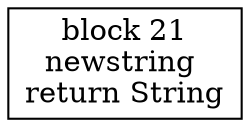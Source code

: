 digraph "String.concat(int):String" {
size = "11,7.5";
codeblock_21 [ shape = box, label = "block 21\nnewstring \nreturn String"];
}